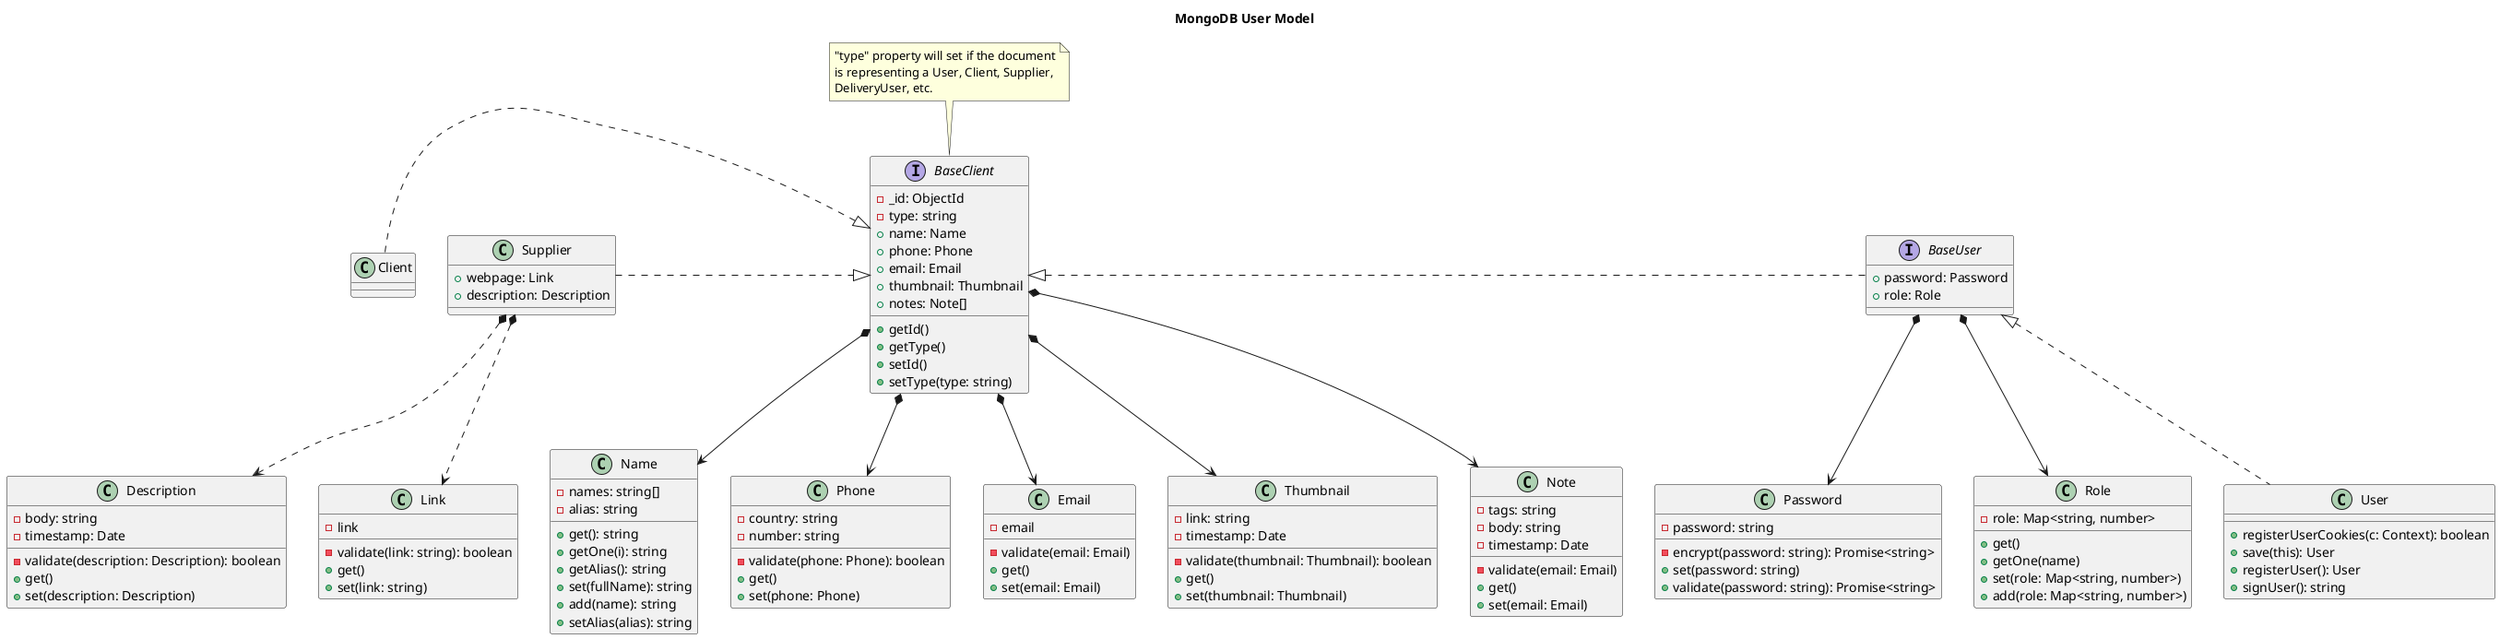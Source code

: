 @startuml

title MongoDB User Model

interface BaseClient {
    - _id: ObjectId
    - type: string
    + name: Name
    + phone: Phone
    + email: Email
    + thumbnail: Thumbnail
    + notes: Note[]
    + getId()
    + getType()
    + setId()
    + setType(type: string)
}

' interface BaseUser extends BaseClient
interface BaseUser {
    + password: Password
    + role: Role
}

' class Client implements BaseClient
class Client {

}

' class User implements BaseUser
class User {
    + registerUserCookies(c: Context): boolean
    + save(this): User
    + registerUser(): User
    + signUser(): string
}

' class Supplier implements BaseClient
class Supplier {
    + webpage: Link
    + description: Description
}

' :: TINY OBJECTS ::

class Password {
    - password: string
    - encrypt(password: string): Promise<string>
    + set(password: string)
    + validate(password: string): Promise<string>
}

class Role {
    - role: Map<string, number>
    + get()
    + getOne(name)
    + set(role: Map<string, number>)
    + add(role: Map<string, number>)
}

class Name {
    - names: string[]
    - alias: string
    + get(): string
    + getOne(i): string
    + getAlias(): string
    + set(fullName): string
    + add(name): string
    + setAlias(alias): string
}

class Phone {
    - country: string
    - number: string
    - validate(phone: Phone): boolean
    + get()
    + set(phone: Phone)
}

class Email {
    - email
    - validate(email: Email)
    + get()
    + set(email: Email)
}

class Description {
    - body: string
    - timestamp: Date
    - validate(description: Description): boolean
    + get()
    + set(description: Description)
}

class Thumbnail {
    - link: string
    - timestamp: Date
    - validate(thumbnail: Thumbnail): boolean
    + get()
    + set(thumbnail: Thumbnail)
}

class Note {
    - tags: string
    - body: string
    - timestamp: Date
    - validate(email: Email)
    + get()
    + set(email: Email)
}

class Link {
    - link
    - validate(link: string): boolean
    + get()
    + set(link: string)
}

' Inherit (interfaces). For classes,
' remember: ClasePadre <|-- ClaseHija
BaseClient <|.r. BaseUser
BaseUser <|.. User
BaseClient <|.l. Supplier
BaseClient <|.l. Client

' Composition
BaseClient *--> Name
BaseClient *--> Phone
BaseClient *--> Email
BaseClient *--> Thumbnail
BaseClient *--> Note
Supplier *..> Link
Supplier *..> Description
BaseUser *--> Password
BaseUser *--> Role

' Notes
note top of BaseClient
"type" property will set if the document
is representing a User, Client, Supplier,
DeliveryUser, etc.
endnote

@enduml